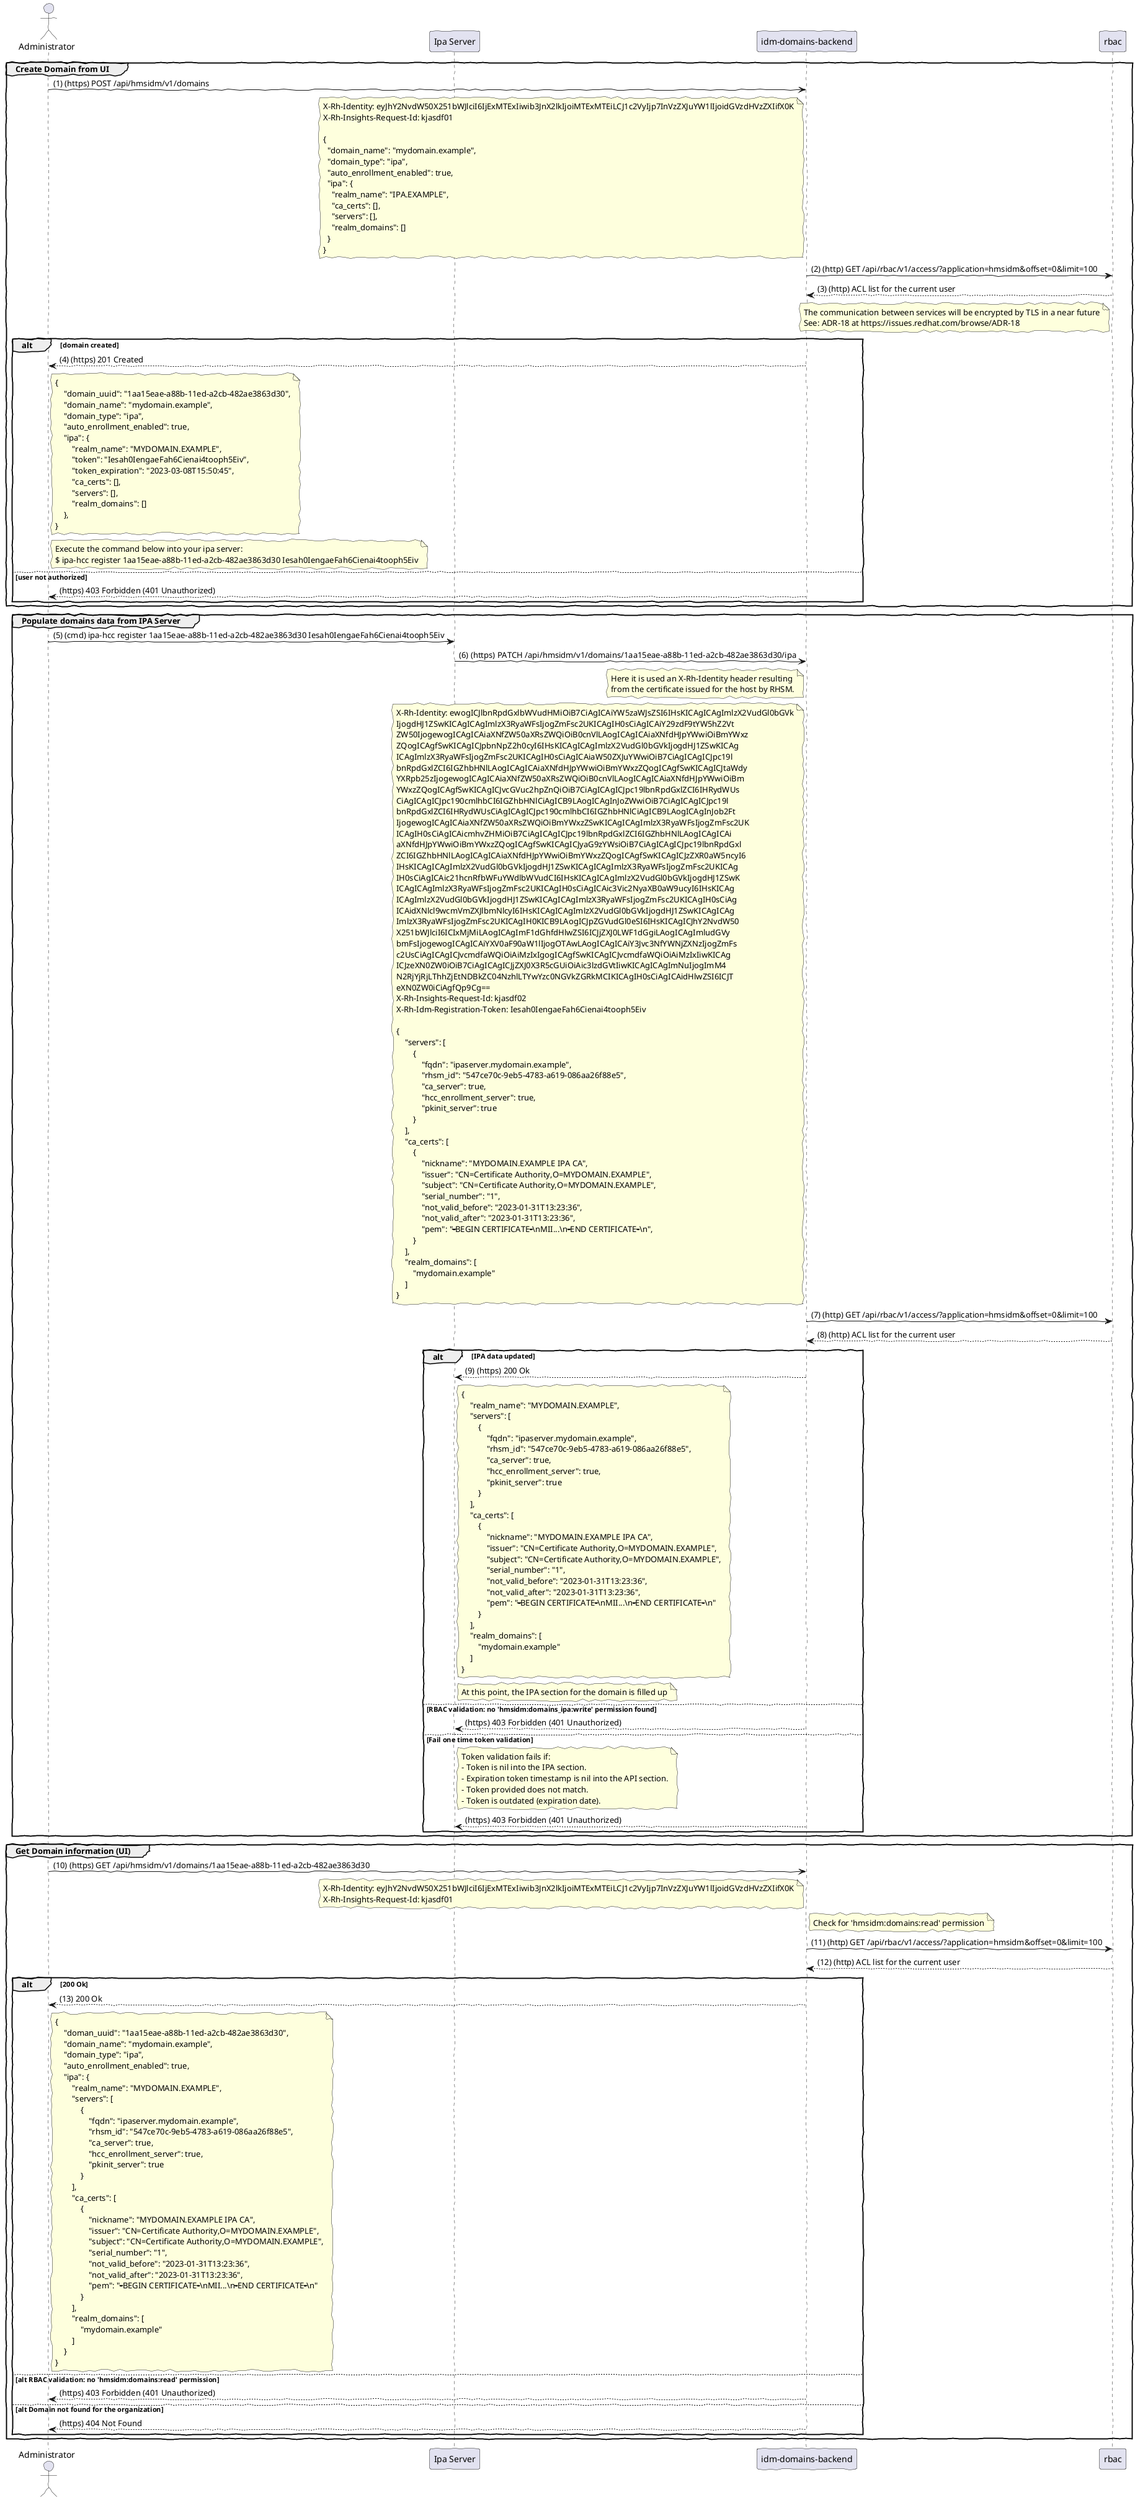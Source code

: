 ' https://pdf.plantuml.net/PlantUML_Language_Reference_Guide_en.pdf
@startuml
skinparam handwritten true

actor Administrator as Administrator
participant "Ipa Server" as ipa_server
participant "idm-domains-backend" as hmsidm_backend



group Create Domain from UI
Administrator -> hmsidm_backend: (1) (https) POST /api/hmsidm/v1/domains
note left hmsidm_backend
X-Rh-Identity: eyJhY2NvdW50X251bWJlciI6IjExMTExIiwib3JnX2lkIjoiMTExMTEiLCJ1c2VyIjp7InVzZXJuYW1lIjoidGVzdHVzZXIifX0K
X-Rh-Insights-Request-Id: kjasdf01

{
  "domain_name": "mydomain.example",
  "domain_type": "ipa",
  "auto_enrollment_enabled": true,
  "ipa": {
    "realm_name": "IPA.EXAMPLE",
    "ca_certs": [],
    "servers": [],
    "realm_domains": []
  }
}
end note

hmsidm_backend -> rbac: (2) (http) GET /api/rbac/v1/access/?application=hmsidm&offset=0&limit=100
hmsidm_backend <-- rbac: (3) (http) ACL list for the current user
note left rbac
The communication between services will be encrypted by TLS in a near future
See: ADR-18 at https://issues.redhat.com/browse/ADR-18
end note

alt domain created
Administrator <-- hmsidm_backend: (4) (https) 201 Created
note right Administrator
{
    "domain_uuid": "1aa15eae-a88b-11ed-a2cb-482ae3863d30",
    "domain_name": "mydomain.example",
    "domain_type": "ipa",
    "auto_enrollment_enabled": true,
    "ipa": {
        "realm_name": "MYDOMAIN.EXAMPLE",
        "token": "Iesah0IengaeFah6Cienai4tooph5Eiv",
        "token_expiration": "2023-03-08T15:50:45",
        "ca_certs": [],
        "servers": [],
        "realm_domains": []
    },
}
end note
note right Administrator
Execute the command below into your ipa server:
$ ipa-hcc register 1aa15eae-a88b-11ed-a2cb-482ae3863d30 Iesah0IengaeFah6Cienai4tooph5Eiv
end note
else user not authorized
Administrator <-- hmsidm_backend: (https) 403 Forbidden (401 Unauthorized)
end alt
end group



group Populate domains data from IPA Server
Administrator -> ipa_server: (5) (cmd) ipa-hcc register 1aa15eae-a88b-11ed-a2cb-482ae3863d30 Iesah0IengaeFah6Cienai4tooph5Eiv
ipa_server -> hmsidm_backend: (6) (https) PATCH /api/hmsidm/v1/domains/1aa15eae-a88b-11ed-a2cb-482ae3863d30/ipa
note left hmsidm_backend
Here it is used an X-Rh-Identity header resulting
from the certificate issued for the host by RHSM.
end note
note left hmsidm_backend
X-Rh-Identity: ewogICJlbnRpdGxlbWVudHMiOiB7CiAgICAiYW5zaWJsZSI6IHsKICAgICAgImlzX2VudGl0bGVk
IjogdHJ1ZSwKICAgICAgImlzX3RyaWFsIjogZmFsc2UKICAgIH0sCiAgICAiY29zdF9tYW5hZ2Vt
ZW50IjogewogICAgICAiaXNfZW50aXRsZWQiOiB0cnVlLAogICAgICAiaXNfdHJpYWwiOiBmYWxz
ZQogICAgfSwKICAgICJpbnNpZ2h0cyI6IHsKICAgICAgImlzX2VudGl0bGVkIjogdHJ1ZSwKICAg
ICAgImlzX3RyaWFsIjogZmFsc2UKICAgIH0sCiAgICAiaW50ZXJuYWwiOiB7CiAgICAgICJpc19l
bnRpdGxlZCI6IGZhbHNlLAogICAgICAiaXNfdHJpYWwiOiBmYWxzZQogICAgfSwKICAgICJtaWdy
YXRpb25zIjogewogICAgICAiaXNfZW50aXRsZWQiOiB0cnVlLAogICAgICAiaXNfdHJpYWwiOiBm
YWxzZQogICAgfSwKICAgICJvcGVuc2hpZnQiOiB7CiAgICAgICJpc19lbnRpdGxlZCI6IHRydWUs
CiAgICAgICJpc190cmlhbCI6IGZhbHNlCiAgICB9LAogICAgInJoZWwiOiB7CiAgICAgICJpc19l
bnRpdGxlZCI6IHRydWUsCiAgICAgICJpc190cmlhbCI6IGZhbHNlCiAgICB9LAogICAgInJob2Ft
IjogewogICAgICAiaXNfZW50aXRsZWQiOiBmYWxzZSwKICAgICAgImlzX3RyaWFsIjogZmFsc2UK
ICAgIH0sCiAgICAicmhvZHMiOiB7CiAgICAgICJpc19lbnRpdGxlZCI6IGZhbHNlLAogICAgICAi
aXNfdHJpYWwiOiBmYWxzZQogICAgfSwKICAgICJyaG9zYWsiOiB7CiAgICAgICJpc19lbnRpdGxl
ZCI6IGZhbHNlLAogICAgICAiaXNfdHJpYWwiOiBmYWxzZQogICAgfSwKICAgICJzZXR0aW5ncyI6
IHsKICAgICAgImlzX2VudGl0bGVkIjogdHJ1ZSwKICAgICAgImlzX3RyaWFsIjogZmFsc2UKICAg
IH0sCiAgICAic21hcnRfbWFuYWdlbWVudCI6IHsKICAgICAgImlzX2VudGl0bGVkIjogdHJ1ZSwK
ICAgICAgImlzX3RyaWFsIjogZmFsc2UKICAgIH0sCiAgICAic3Vic2NyaXB0aW9ucyI6IHsKICAg
ICAgImlzX2VudGl0bGVkIjogdHJ1ZSwKICAgICAgImlzX3RyaWFsIjogZmFsc2UKICAgIH0sCiAg
ICAidXNlcl9wcmVmZXJlbmNlcyI6IHsKICAgICAgImlzX2VudGl0bGVkIjogdHJ1ZSwKICAgICAg
ImlzX3RyaWFsIjogZmFsc2UKICAgIH0KICB9LAogICJpZGVudGl0eSI6IHsKICAgICJhY2NvdW50
X251bWJlciI6ICIxMjMiLAogICAgImF1dGhfdHlwZSI6ICJjZXJ0LWF1dGgiLAogICAgImludGVy
bmFsIjogewogICAgICAiYXV0aF90aW1lIjogOTAwLAogICAgICAiY3Jvc3NfYWNjZXNzIjogZmFs
c2UsCiAgICAgICJvcmdfaWQiOiAiMzIxIgogICAgfSwKICAgICJvcmdfaWQiOiAiMzIxIiwKICAg
ICJzeXN0ZW0iOiB7CiAgICAgICJjZXJ0X3R5cGUiOiAic3lzdGVtIiwKICAgICAgImNuIjogImM4
N2RjYjRjLThhZjEtNDBkZC04NzhlLTYwYzc0NGVkZGRkMCIKICAgIH0sCiAgICAidHlwZSI6ICJT
eXN0ZW0iCiAgfQp9Cg==
X-Rh-Insights-Request-Id: kjasdf02
X-Rh-Idm-Registration-Token: Iesah0IengaeFah6Cienai4tooph5Eiv

{
    "servers": [
        {
            "fqdn": "ipaserver.mydomain.example",
            "rhsm_id": "547ce70c-9eb5-4783-a619-086aa26f88e5",
            "ca_server": true,
            "hcc_enrollment_server": true,
            "pkinit_server": true
        }
    ],
    "ca_certs": [
        {
            "nickname": "MYDOMAIN.EXAMPLE IPA CA",
            "issuer": "CN=Certificate Authority,O=MYDOMAIN.EXAMPLE",
            "subject": "CN=Certificate Authority,O=MYDOMAIN.EXAMPLE",
            "serial_number": "1",
            "not_valid_before": "2023-01-31T13:23:36",
            "not_valid_after": "2023-01-31T13:23:36",
            "pem": "-----BEGIN CERTIFICATE-----\nMII...\n-----END CERTIFICATE-----\n",
        }
    ],
    "realm_domains": [
        "mydomain.example"
    ]
}
end note
hmsidm_backend -> rbac: (7) (http) GET /api/rbac/v1/access/?application=hmsidm&offset=0&limit=100
hmsidm_backend <-- rbac: (8) (http) ACL list for the current user

alt IPA data updated
ipa_server <-- hmsidm_backend: (9) (https) 200 Ok
note right ipa_server
{
    "realm_name": "MYDOMAIN.EXAMPLE",
    "servers": [
        {
            "fqdn": "ipaserver.mydomain.example",
            "rhsm_id": "547ce70c-9eb5-4783-a619-086aa26f88e5",
            "ca_server": true,
            "hcc_enrollment_server": true,
            "pkinit_server": true
        }
    ],
    "ca_certs": [
        {
            "nickname": "MYDOMAIN.EXAMPLE IPA CA",
            "issuer": "CN=Certificate Authority,O=MYDOMAIN.EXAMPLE",
            "subject": "CN=Certificate Authority,O=MYDOMAIN.EXAMPLE",
            "serial_number": "1",
            "not_valid_before": "2023-01-31T13:23:36",
            "not_valid_after": "2023-01-31T13:23:36",
            "pem": "-----BEGIN CERTIFICATE-----\nMII...\n-----END CERTIFICATE-----\n"
        }
    ],
    "realm_domains": [
        "mydomain.example"
    ]
}
end note
note right ipa_server
At this point, the IPA section for the domain is filled up
end note

else RBAC validation: no 'hmsidm:domains_ipa:write' permission found
ipa_server <-- hmsidm_backend: (https) 403 Forbidden (401 Unauthorized)

else Fail one time token validation
note right ipa_server
Token validation fails if:
- Token is nil into the IPA section.
- Expiration token timestamp is nil into the API section.
- Token provided does not match.
- Token is outdated (expiration date).
end note
ipa_server <-- hmsidm_backend: (https) 403 Forbidden (401 Unauthorized)
end alt
end group


group Get Domain information (UI)
Administrator -> hmsidm_backend: (10) (https) GET /api/hmsidm/v1/domains/1aa15eae-a88b-11ed-a2cb-482ae3863d30
note left hmsidm_backend
X-Rh-Identity: eyJhY2NvdW50X251bWJlciI6IjExMTExIiwib3JnX2lkIjoiMTExMTEiLCJ1c2VyIjp7InVzZXJuYW1lIjoidGVzdHVzZXIifX0K
X-Rh-Insights-Request-Id: kjasdf01
end note
note right hmsidm_backend
Check for 'hmsidm:domains:read' permission
end note

hmsidm_backend -> rbac: (11) (http) GET /api/rbac/v1/access/?application=hmsidm&offset=0&limit=100
hmsidm_backend <-- rbac: (12) (http) ACL list for the current user

alt 200 Ok
Administrator <-- hmsidm_backend: (13) 200 Ok
note right Administrator
{
    "doman_uuid": "1aa15eae-a88b-11ed-a2cb-482ae3863d30",
    "domain_name": "mydomain.example",
    "domain_type": "ipa",
    "auto_enrollment_enabled": true,
    "ipa": {
        "realm_name": "MYDOMAIN.EXAMPLE",
        "servers": [
            {
                "fqdn": "ipaserver.mydomain.example",
                "rhsm_id": "547ce70c-9eb5-4783-a619-086aa26f88e5",
                "ca_server": true,
                "hcc_enrollment_server": true,
                "pkinit_server": true
            }
        ],
        "ca_certs": [
            {
                "nickname": "MYDOMAIN.EXAMPLE IPA CA",
                "issuer": "CN=Certificate Authority,O=MYDOMAIN.EXAMPLE",
                "subject": "CN=Certificate Authority,O=MYDOMAIN.EXAMPLE",
                "serial_number": "1",
                "not_valid_before": "2023-01-31T13:23:36",
                "not_valid_after": "2023-01-31T13:23:36",
                "pem": "-----BEGIN CERTIFICATE-----\nMII...\n-----END CERTIFICATE-----\n"
            }
        ],
        "realm_domains": [
            "mydomain.example"
        ]
    }
}
end note
else alt RBAC validation: no 'hmsidm:domains:read' permission
Administrator <-- hmsidm_backend: (https) 403 Forbidden (401 Unauthorized)
else alt Domain not found for the organization
Administrator <-- hmsidm_backend: (https) 404 Not Found
end alt
end group
@enduml
